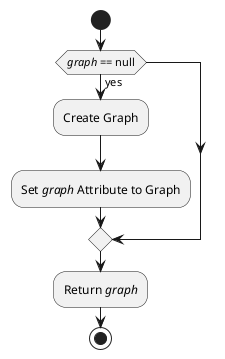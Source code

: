 @startuml
start
if(//graph// == null) then (yes)
:Create Graph;
:Set //graph// Attribute to Graph;
endif
:Return //graph//;
stop
@enduml
